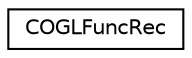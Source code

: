 digraph "Graphical Class Hierarchy"
{
  edge [fontname="Helvetica",fontsize="10",labelfontname="Helvetica",labelfontsize="10"];
  node [fontname="Helvetica",fontsize="10",shape=record];
  rankdir="LR";
  Node1 [label="COGLFuncRec",height=0.2,width=0.4,color="black", fillcolor="white", style="filled",URL="$struct_c_o_g_l_func_rec.html"];
}
